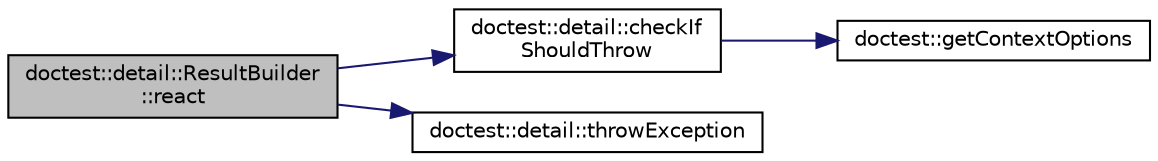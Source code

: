 digraph "doctest::detail::ResultBuilder::react"
{
 // LATEX_PDF_SIZE
  edge [fontname="Helvetica",fontsize="10",labelfontname="Helvetica",labelfontsize="10"];
  node [fontname="Helvetica",fontsize="10",shape=record];
  rankdir="LR";
  Node1 [label="doctest::detail::ResultBuilder\l::react",height=0.2,width=0.4,color="black", fillcolor="grey75", style="filled", fontcolor="black",tooltip=" "];
  Node1 -> Node2 [color="midnightblue",fontsize="10",style="solid"];
  Node2 [label="doctest::detail::checkIf\lShouldThrow",height=0.2,width=0.4,color="black", fillcolor="white", style="filled",URL="$namespacedoctest_1_1detail.html#acec9ff072dd86af95225a8beb9c57298",tooltip=" "];
  Node2 -> Node3 [color="midnightblue",fontsize="10",style="solid"];
  Node3 [label="doctest::getContextOptions",height=0.2,width=0.4,color="black", fillcolor="white", style="filled",URL="$namespacedoctest.html#a426c38f4b2561bf6cfb10a370bddc3da",tooltip=" "];
  Node1 -> Node4 [color="midnightblue",fontsize="10",style="solid"];
  Node4 [label="doctest::detail::throwException",height=0.2,width=0.4,color="black", fillcolor="white", style="filled",URL="$namespacedoctest_1_1detail.html#a60ffd50b9ee7adfcafc078f333aac8b6",tooltip=" "];
}
